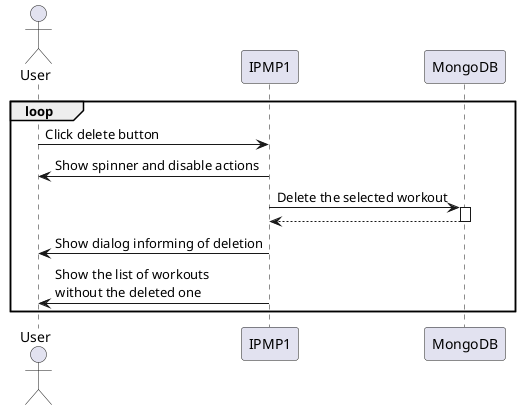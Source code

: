 @startuml

actor User


loop
User -> IPMP1 : Click delete button
IPMP1 -> User : Show spinner and disable actions
IPMP1 -> MongoDB : Delete the selected workout
activate MongoDB
return
IPMP1 -> User : Show dialog informing of deletion
IPMP1 -> User : Show the list of workouts\n\
without the deleted one
end

	
@enduml
